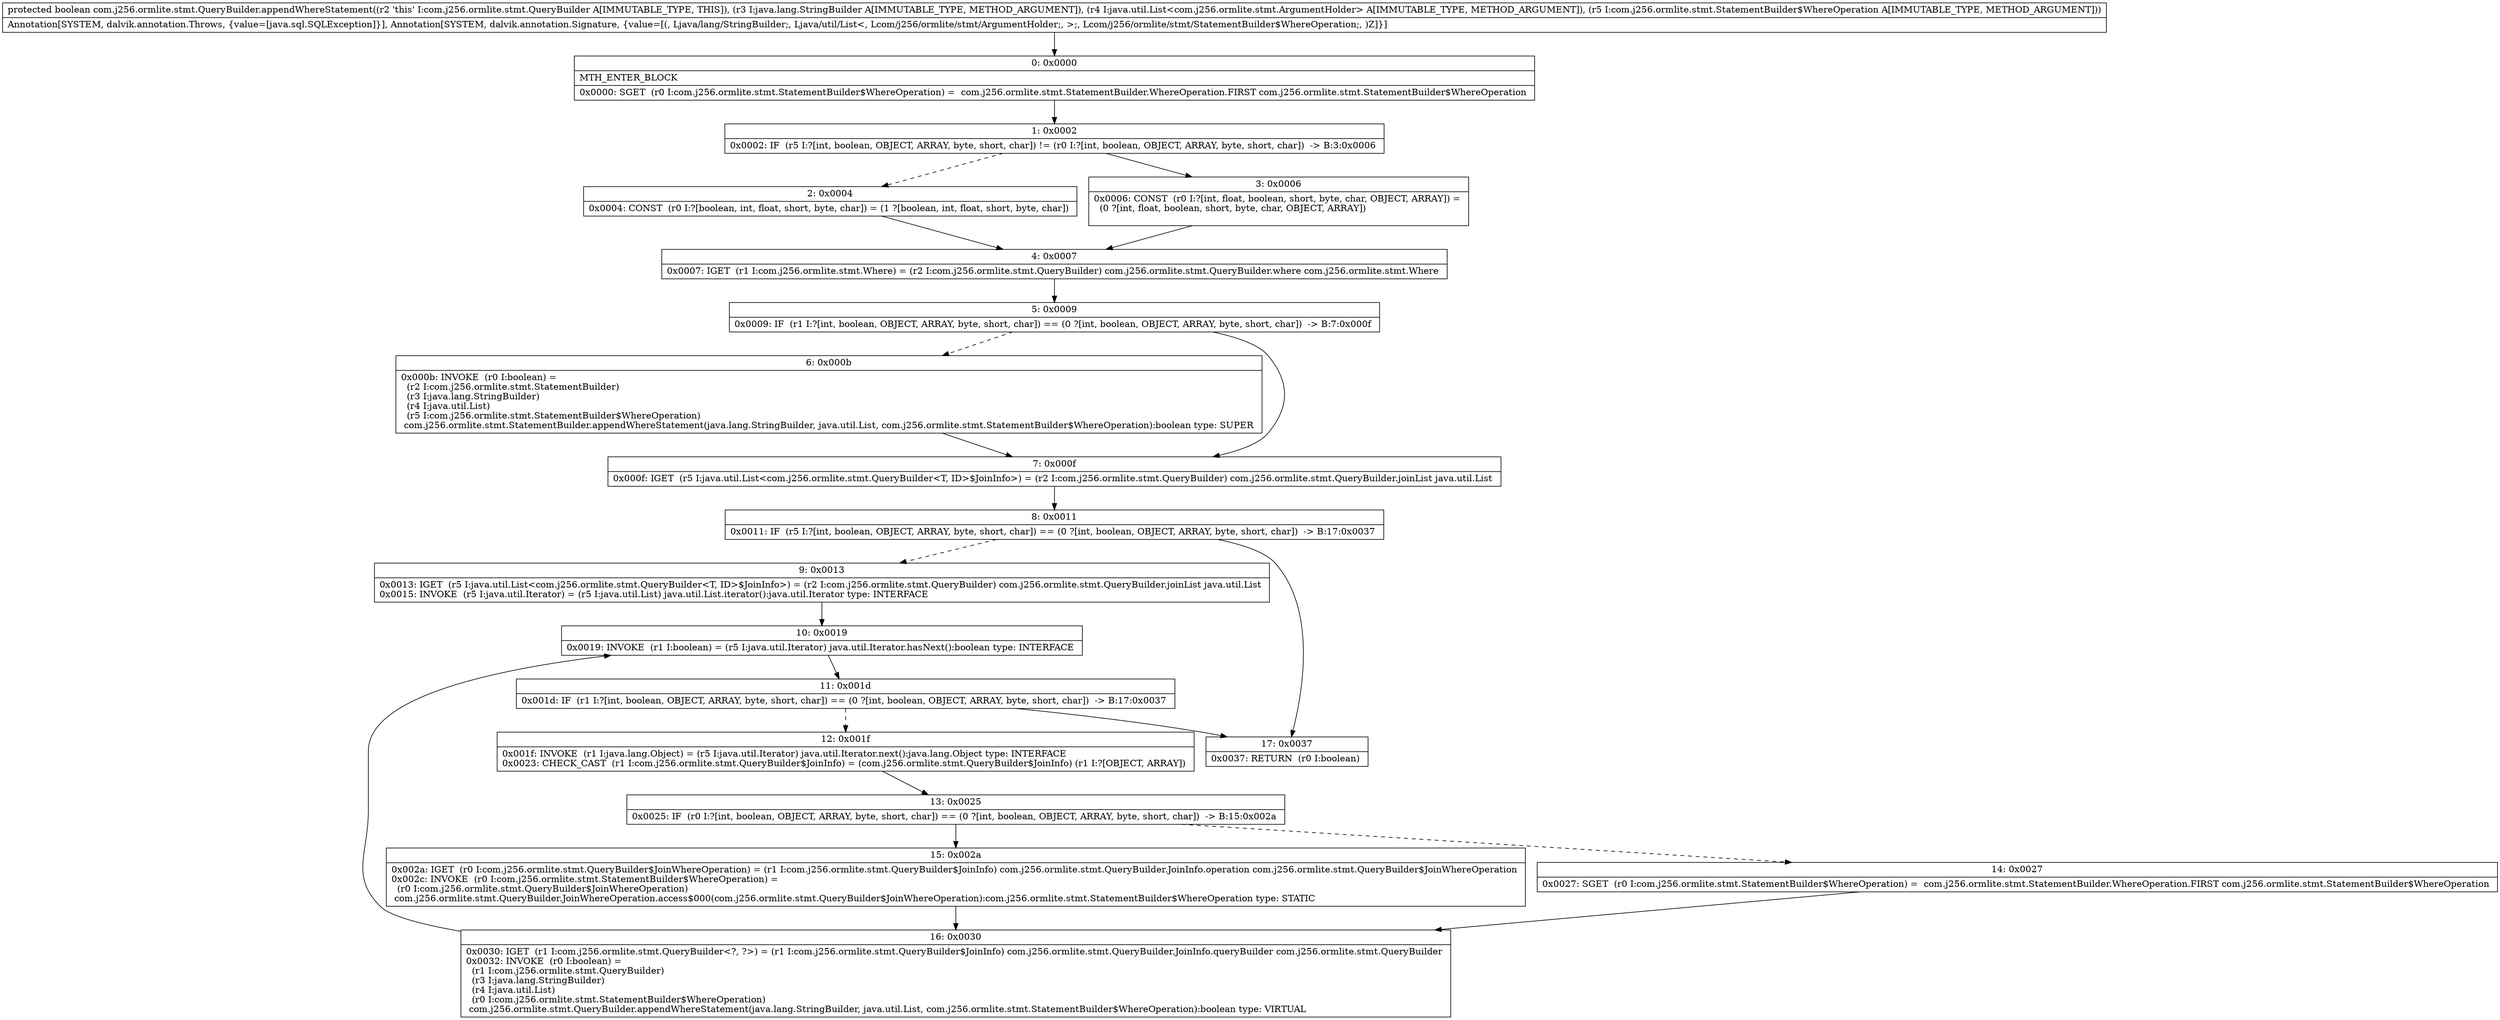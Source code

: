 digraph "CFG forcom.j256.ormlite.stmt.QueryBuilder.appendWhereStatement(Ljava\/lang\/StringBuilder;Ljava\/util\/List;Lcom\/j256\/ormlite\/stmt\/StatementBuilder$WhereOperation;)Z" {
Node_0 [shape=record,label="{0\:\ 0x0000|MTH_ENTER_BLOCK\l|0x0000: SGET  (r0 I:com.j256.ormlite.stmt.StatementBuilder$WhereOperation) =  com.j256.ormlite.stmt.StatementBuilder.WhereOperation.FIRST com.j256.ormlite.stmt.StatementBuilder$WhereOperation \l}"];
Node_1 [shape=record,label="{1\:\ 0x0002|0x0002: IF  (r5 I:?[int, boolean, OBJECT, ARRAY, byte, short, char]) != (r0 I:?[int, boolean, OBJECT, ARRAY, byte, short, char])  \-\> B:3:0x0006 \l}"];
Node_2 [shape=record,label="{2\:\ 0x0004|0x0004: CONST  (r0 I:?[boolean, int, float, short, byte, char]) = (1 ?[boolean, int, float, short, byte, char]) \l}"];
Node_3 [shape=record,label="{3\:\ 0x0006|0x0006: CONST  (r0 I:?[int, float, boolean, short, byte, char, OBJECT, ARRAY]) = \l  (0 ?[int, float, boolean, short, byte, char, OBJECT, ARRAY])\l \l}"];
Node_4 [shape=record,label="{4\:\ 0x0007|0x0007: IGET  (r1 I:com.j256.ormlite.stmt.Where) = (r2 I:com.j256.ormlite.stmt.QueryBuilder) com.j256.ormlite.stmt.QueryBuilder.where com.j256.ormlite.stmt.Where \l}"];
Node_5 [shape=record,label="{5\:\ 0x0009|0x0009: IF  (r1 I:?[int, boolean, OBJECT, ARRAY, byte, short, char]) == (0 ?[int, boolean, OBJECT, ARRAY, byte, short, char])  \-\> B:7:0x000f \l}"];
Node_6 [shape=record,label="{6\:\ 0x000b|0x000b: INVOKE  (r0 I:boolean) = \l  (r2 I:com.j256.ormlite.stmt.StatementBuilder)\l  (r3 I:java.lang.StringBuilder)\l  (r4 I:java.util.List)\l  (r5 I:com.j256.ormlite.stmt.StatementBuilder$WhereOperation)\l com.j256.ormlite.stmt.StatementBuilder.appendWhereStatement(java.lang.StringBuilder, java.util.List, com.j256.ormlite.stmt.StatementBuilder$WhereOperation):boolean type: SUPER \l}"];
Node_7 [shape=record,label="{7\:\ 0x000f|0x000f: IGET  (r5 I:java.util.List\<com.j256.ormlite.stmt.QueryBuilder\<T, ID\>$JoinInfo\>) = (r2 I:com.j256.ormlite.stmt.QueryBuilder) com.j256.ormlite.stmt.QueryBuilder.joinList java.util.List \l}"];
Node_8 [shape=record,label="{8\:\ 0x0011|0x0011: IF  (r5 I:?[int, boolean, OBJECT, ARRAY, byte, short, char]) == (0 ?[int, boolean, OBJECT, ARRAY, byte, short, char])  \-\> B:17:0x0037 \l}"];
Node_9 [shape=record,label="{9\:\ 0x0013|0x0013: IGET  (r5 I:java.util.List\<com.j256.ormlite.stmt.QueryBuilder\<T, ID\>$JoinInfo\>) = (r2 I:com.j256.ormlite.stmt.QueryBuilder) com.j256.ormlite.stmt.QueryBuilder.joinList java.util.List \l0x0015: INVOKE  (r5 I:java.util.Iterator) = (r5 I:java.util.List) java.util.List.iterator():java.util.Iterator type: INTERFACE \l}"];
Node_10 [shape=record,label="{10\:\ 0x0019|0x0019: INVOKE  (r1 I:boolean) = (r5 I:java.util.Iterator) java.util.Iterator.hasNext():boolean type: INTERFACE \l}"];
Node_11 [shape=record,label="{11\:\ 0x001d|0x001d: IF  (r1 I:?[int, boolean, OBJECT, ARRAY, byte, short, char]) == (0 ?[int, boolean, OBJECT, ARRAY, byte, short, char])  \-\> B:17:0x0037 \l}"];
Node_12 [shape=record,label="{12\:\ 0x001f|0x001f: INVOKE  (r1 I:java.lang.Object) = (r5 I:java.util.Iterator) java.util.Iterator.next():java.lang.Object type: INTERFACE \l0x0023: CHECK_CAST  (r1 I:com.j256.ormlite.stmt.QueryBuilder$JoinInfo) = (com.j256.ormlite.stmt.QueryBuilder$JoinInfo) (r1 I:?[OBJECT, ARRAY]) \l}"];
Node_13 [shape=record,label="{13\:\ 0x0025|0x0025: IF  (r0 I:?[int, boolean, OBJECT, ARRAY, byte, short, char]) == (0 ?[int, boolean, OBJECT, ARRAY, byte, short, char])  \-\> B:15:0x002a \l}"];
Node_14 [shape=record,label="{14\:\ 0x0027|0x0027: SGET  (r0 I:com.j256.ormlite.stmt.StatementBuilder$WhereOperation) =  com.j256.ormlite.stmt.StatementBuilder.WhereOperation.FIRST com.j256.ormlite.stmt.StatementBuilder$WhereOperation \l}"];
Node_15 [shape=record,label="{15\:\ 0x002a|0x002a: IGET  (r0 I:com.j256.ormlite.stmt.QueryBuilder$JoinWhereOperation) = (r1 I:com.j256.ormlite.stmt.QueryBuilder$JoinInfo) com.j256.ormlite.stmt.QueryBuilder.JoinInfo.operation com.j256.ormlite.stmt.QueryBuilder$JoinWhereOperation \l0x002c: INVOKE  (r0 I:com.j256.ormlite.stmt.StatementBuilder$WhereOperation) = \l  (r0 I:com.j256.ormlite.stmt.QueryBuilder$JoinWhereOperation)\l com.j256.ormlite.stmt.QueryBuilder.JoinWhereOperation.access$000(com.j256.ormlite.stmt.QueryBuilder$JoinWhereOperation):com.j256.ormlite.stmt.StatementBuilder$WhereOperation type: STATIC \l}"];
Node_16 [shape=record,label="{16\:\ 0x0030|0x0030: IGET  (r1 I:com.j256.ormlite.stmt.QueryBuilder\<?, ?\>) = (r1 I:com.j256.ormlite.stmt.QueryBuilder$JoinInfo) com.j256.ormlite.stmt.QueryBuilder.JoinInfo.queryBuilder com.j256.ormlite.stmt.QueryBuilder \l0x0032: INVOKE  (r0 I:boolean) = \l  (r1 I:com.j256.ormlite.stmt.QueryBuilder)\l  (r3 I:java.lang.StringBuilder)\l  (r4 I:java.util.List)\l  (r0 I:com.j256.ormlite.stmt.StatementBuilder$WhereOperation)\l com.j256.ormlite.stmt.QueryBuilder.appendWhereStatement(java.lang.StringBuilder, java.util.List, com.j256.ormlite.stmt.StatementBuilder$WhereOperation):boolean type: VIRTUAL \l}"];
Node_17 [shape=record,label="{17\:\ 0x0037|0x0037: RETURN  (r0 I:boolean) \l}"];
MethodNode[shape=record,label="{protected boolean com.j256.ormlite.stmt.QueryBuilder.appendWhereStatement((r2 'this' I:com.j256.ormlite.stmt.QueryBuilder A[IMMUTABLE_TYPE, THIS]), (r3 I:java.lang.StringBuilder A[IMMUTABLE_TYPE, METHOD_ARGUMENT]), (r4 I:java.util.List\<com.j256.ormlite.stmt.ArgumentHolder\> A[IMMUTABLE_TYPE, METHOD_ARGUMENT]), (r5 I:com.j256.ormlite.stmt.StatementBuilder$WhereOperation A[IMMUTABLE_TYPE, METHOD_ARGUMENT]))  | Annotation[SYSTEM, dalvik.annotation.Throws, \{value=[java.sql.SQLException]\}], Annotation[SYSTEM, dalvik.annotation.Signature, \{value=[(, Ljava\/lang\/StringBuilder;, Ljava\/util\/List\<, Lcom\/j256\/ormlite\/stmt\/ArgumentHolder;, \>;, Lcom\/j256\/ormlite\/stmt\/StatementBuilder$WhereOperation;, )Z]\}]\l}"];
MethodNode -> Node_0;
Node_0 -> Node_1;
Node_1 -> Node_2[style=dashed];
Node_1 -> Node_3;
Node_2 -> Node_4;
Node_3 -> Node_4;
Node_4 -> Node_5;
Node_5 -> Node_6[style=dashed];
Node_5 -> Node_7;
Node_6 -> Node_7;
Node_7 -> Node_8;
Node_8 -> Node_9[style=dashed];
Node_8 -> Node_17;
Node_9 -> Node_10;
Node_10 -> Node_11;
Node_11 -> Node_12[style=dashed];
Node_11 -> Node_17;
Node_12 -> Node_13;
Node_13 -> Node_14[style=dashed];
Node_13 -> Node_15;
Node_14 -> Node_16;
Node_15 -> Node_16;
Node_16 -> Node_10;
}

